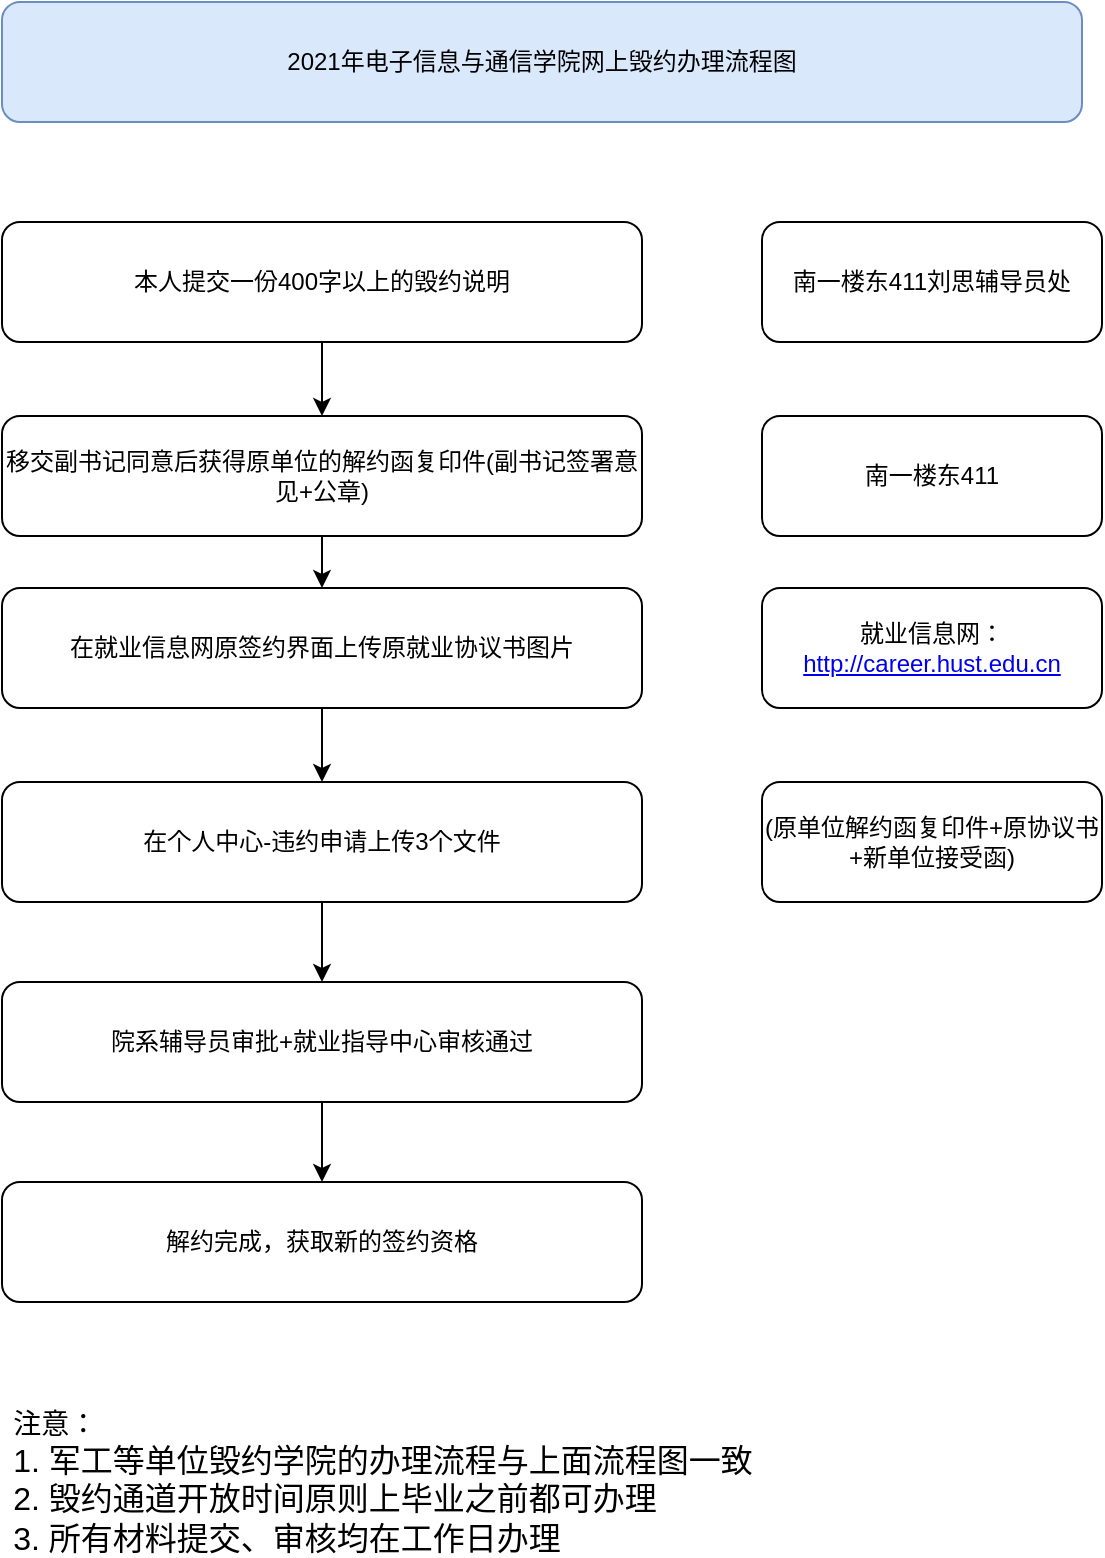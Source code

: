 <mxfile version="14.1.8" type="github">
  <diagram id="FTcakZhrtYrVJjoPwRLY" name="Page-1">
    <mxGraphModel dx="3627" dy="1026" grid="1" gridSize="10" guides="1" tooltips="1" connect="1" arrows="1" fold="1" page="1" pageScale="1" pageWidth="827" pageHeight="1169" math="0" shadow="0">
      <root>
        <mxCell id="0" />
        <mxCell id="1" parent="0" />
        <mxCell id="_leq9RoZB2ALMT0C9DXV-1" value="2021年电子信息与通信学院网上毁约办理流程图" style="rounded=1;whiteSpace=wrap;html=1;fillColor=#dae8fc;strokeColor=#6c8ebf;" vertex="1" parent="1">
          <mxGeometry x="-1530" y="170" width="540" height="60" as="geometry" />
        </mxCell>
        <mxCell id="_leq9RoZB2ALMT0C9DXV-2" style="edgeStyle=orthogonalEdgeStyle;rounded=0;orthogonalLoop=1;jettySize=auto;html=1;exitX=0.5;exitY=1;exitDx=0;exitDy=0;entryX=0.5;entryY=0;entryDx=0;entryDy=0;" edge="1" parent="1" source="_leq9RoZB2ALMT0C9DXV-3" target="_leq9RoZB2ALMT0C9DXV-12">
          <mxGeometry relative="1" as="geometry" />
        </mxCell>
        <mxCell id="_leq9RoZB2ALMT0C9DXV-3" value="本人提交一份400字以上的毁约说明" style="rounded=1;whiteSpace=wrap;html=1;" vertex="1" parent="1">
          <mxGeometry x="-1530" y="280" width="320" height="60" as="geometry" />
        </mxCell>
        <mxCell id="_leq9RoZB2ALMT0C9DXV-4" style="edgeStyle=orthogonalEdgeStyle;rounded=0;orthogonalLoop=1;jettySize=auto;html=1;exitX=0.5;exitY=1;exitDx=0;exitDy=0;" edge="1" parent="1" source="_leq9RoZB2ALMT0C9DXV-5" target="_leq9RoZB2ALMT0C9DXV-7">
          <mxGeometry relative="1" as="geometry" />
        </mxCell>
        <mxCell id="_leq9RoZB2ALMT0C9DXV-5" value="在就业信息网原签约界面上传原就业协议书图片" style="rounded=1;whiteSpace=wrap;html=1;" vertex="1" parent="1">
          <mxGeometry x="-1530" y="463" width="320" height="60" as="geometry" />
        </mxCell>
        <mxCell id="_leq9RoZB2ALMT0C9DXV-6" style="edgeStyle=orthogonalEdgeStyle;rounded=0;orthogonalLoop=1;jettySize=auto;html=1;exitX=0.5;exitY=1;exitDx=0;exitDy=0;" edge="1" parent="1" source="_leq9RoZB2ALMT0C9DXV-7" target="_leq9RoZB2ALMT0C9DXV-9">
          <mxGeometry relative="1" as="geometry" />
        </mxCell>
        <mxCell id="_leq9RoZB2ALMT0C9DXV-7" value="在个人中心-违约申请上传3个文件" style="rounded=1;whiteSpace=wrap;html=1;" vertex="1" parent="1">
          <mxGeometry x="-1530" y="560" width="320" height="60" as="geometry" />
        </mxCell>
        <mxCell id="_leq9RoZB2ALMT0C9DXV-8" style="edgeStyle=orthogonalEdgeStyle;rounded=0;orthogonalLoop=1;jettySize=auto;html=1;exitX=0.5;exitY=1;exitDx=0;exitDy=0;entryX=0.5;entryY=0;entryDx=0;entryDy=0;" edge="1" parent="1" source="_leq9RoZB2ALMT0C9DXV-9" target="_leq9RoZB2ALMT0C9DXV-10">
          <mxGeometry relative="1" as="geometry" />
        </mxCell>
        <mxCell id="_leq9RoZB2ALMT0C9DXV-9" value="院系辅导员审批+就业指导中心审核通过" style="rounded=1;whiteSpace=wrap;html=1;" vertex="1" parent="1">
          <mxGeometry x="-1530" y="660" width="320" height="60" as="geometry" />
        </mxCell>
        <mxCell id="_leq9RoZB2ALMT0C9DXV-10" value="解约完成，获取新的签约资格" style="rounded=1;whiteSpace=wrap;html=1;" vertex="1" parent="1">
          <mxGeometry x="-1530" y="760" width="320" height="60" as="geometry" />
        </mxCell>
        <mxCell id="_leq9RoZB2ALMT0C9DXV-11" style="edgeStyle=orthogonalEdgeStyle;rounded=0;orthogonalLoop=1;jettySize=auto;html=1;exitX=0.5;exitY=1;exitDx=0;exitDy=0;entryX=0.5;entryY=0;entryDx=0;entryDy=0;" edge="1" parent="1" source="_leq9RoZB2ALMT0C9DXV-12" target="_leq9RoZB2ALMT0C9DXV-5">
          <mxGeometry relative="1" as="geometry" />
        </mxCell>
        <mxCell id="_leq9RoZB2ALMT0C9DXV-12" value="移交副书记同意后获得原单位的解约函复印件(副书记签署意见+公章)" style="rounded=1;whiteSpace=wrap;html=1;" vertex="1" parent="1">
          <mxGeometry x="-1530" y="377" width="320" height="60" as="geometry" />
        </mxCell>
        <mxCell id="_leq9RoZB2ALMT0C9DXV-13" value="南一楼东411刘思辅导员处" style="rounded=1;whiteSpace=wrap;html=1;" vertex="1" parent="1">
          <mxGeometry x="-1150" y="280" width="170" height="60" as="geometry" />
        </mxCell>
        <mxCell id="_leq9RoZB2ALMT0C9DXV-14" value="南一楼东411" style="rounded=1;whiteSpace=wrap;html=1;" vertex="1" parent="1">
          <mxGeometry x="-1150" y="377" width="170" height="60" as="geometry" />
        </mxCell>
        <mxCell id="_leq9RoZB2ALMT0C9DXV-15" value="就业信息网：&lt;a href=&quot;http://career.hust.edu.cn/&quot;&gt;http://career.hust.edu.cn&lt;/a&gt;" style="rounded=1;whiteSpace=wrap;html=1;" vertex="1" parent="1">
          <mxGeometry x="-1150" y="463" width="170" height="60" as="geometry" />
        </mxCell>
        <mxCell id="_leq9RoZB2ALMT0C9DXV-16" value="&lt;span style=&quot;font-family: &amp;#34;helvetica&amp;#34;&quot;&gt;(原单位解约函复印件+原协议书+新单位接受函)&lt;/span&gt;" style="rounded=1;whiteSpace=wrap;html=1;" vertex="1" parent="1">
          <mxGeometry x="-1150" y="560" width="170" height="60" as="geometry" />
        </mxCell>
        <mxCell id="_leq9RoZB2ALMT0C9DXV-17" value="&lt;div style=&quot;text-align: left&quot;&gt;&lt;span&gt;&lt;font style=&quot;font-size: 14px&quot;&gt;注意：&lt;/font&gt;&lt;/span&gt;&lt;/div&gt;&lt;div style=&quot;text-align: left&quot;&gt;&lt;span&gt;&lt;font size=&quot;3&quot;&gt;1. 军工等单位毁约学院的办理流程与上面流程图一致&lt;/font&gt;&lt;/span&gt;&lt;/div&gt;&lt;div style=&quot;text-align: left&quot;&gt;&lt;span&gt;&lt;font size=&quot;3&quot;&gt;2. 毁约通道开放时间原则上毕业之前都可办理&lt;/font&gt;&lt;/span&gt;&lt;/div&gt;&lt;div style=&quot;text-align: left&quot;&gt;&lt;span&gt;&lt;font size=&quot;3&quot;&gt;3. 所有材料提交、审核均在工作日办理&lt;/font&gt;&lt;/span&gt;&lt;/div&gt;" style="text;html=1;align=center;verticalAlign=middle;resizable=0;points=[];autosize=1;" vertex="1" parent="1">
          <mxGeometry x="-1530" y="880" width="380" height="60" as="geometry" />
        </mxCell>
      </root>
    </mxGraphModel>
  </diagram>
</mxfile>
